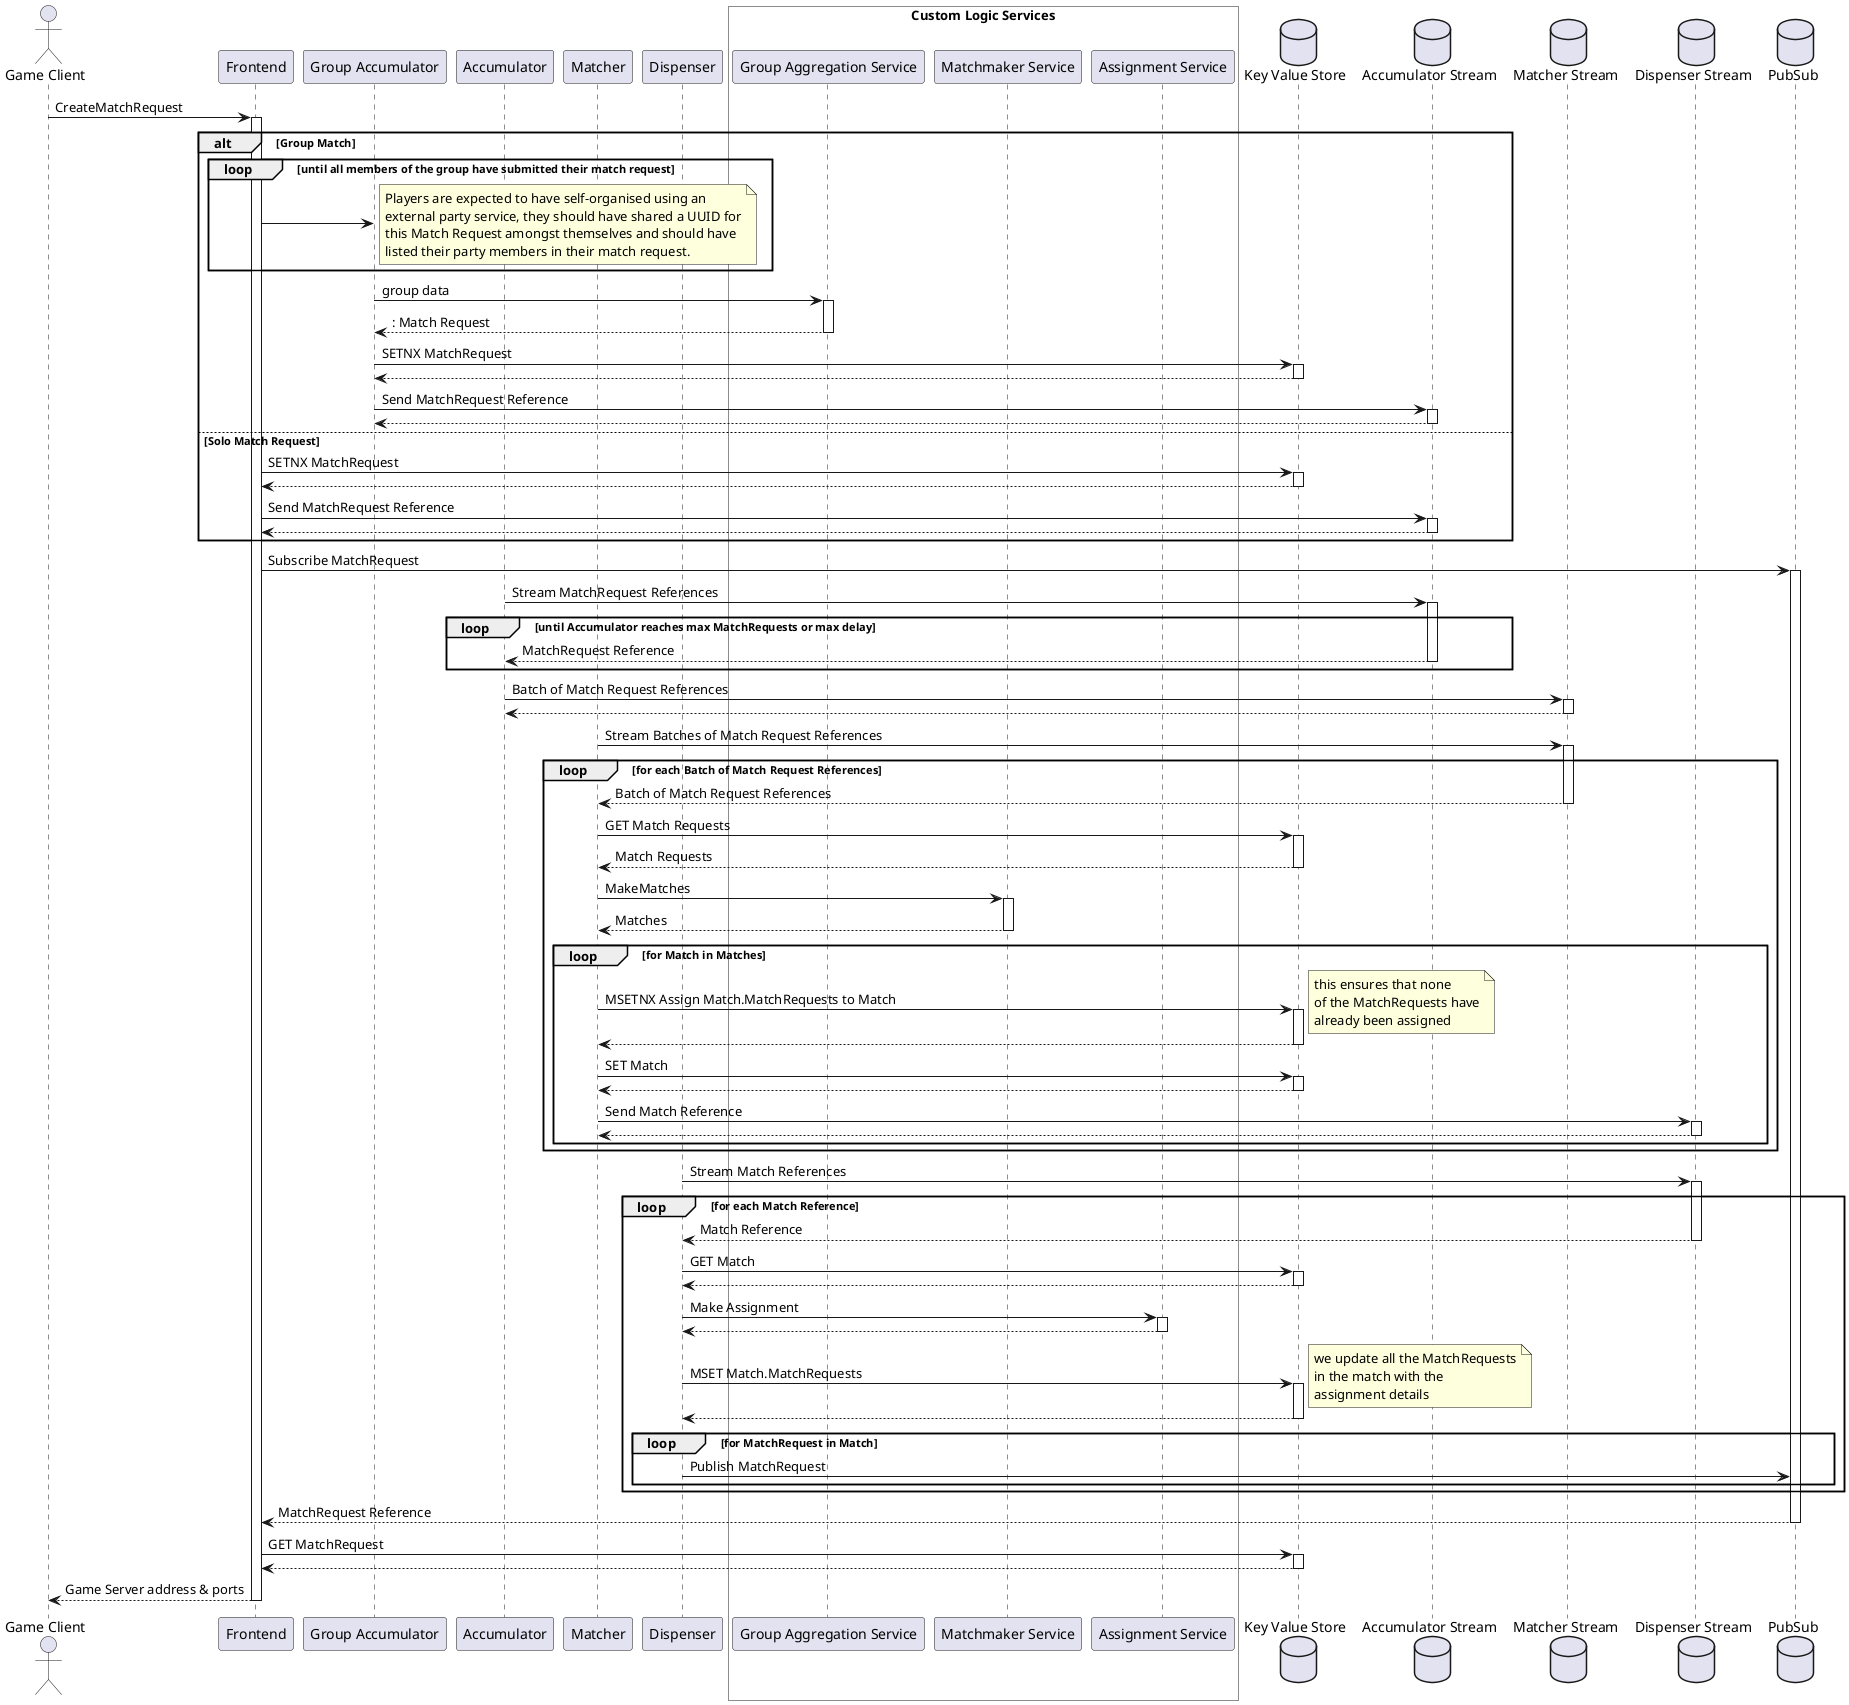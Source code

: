 @startuml
actor "Game Client" as GC
participant "Frontend" as F
participant "Group Accumulator" as G
participant "Accumulator" as A
participant "Matcher" as M
participant "Dispenser" as D

box "Custom Logic Services" #White
    participant "Group Aggregation Service" as GAS
    participant "Matchmaker Service" as MS
    participant "Assignment Service" as AS
end box

database "Key Value Store" as KV
database "Accumulator Stream" as STA
database "Matcher Stream" as STM
database "Dispenser Stream" as STD
database "PubSub" as PS


GC -> F: CreateMatchRequest
activate F
alt Group Match
    loop until all members of the group have submitted their match request
        F -> G
        note right
            Players are expected to have self-organised using an
            external party service, they should have shared a UUID for
            this Match Request amongst themselves and should have
            listed their party members in their match request.
        end note
    end
    G -> GAS: group data
    activate GAS
    return: Match Request

    G -> KV: SETNX MatchRequest
    activate KV
    return
    G -> STA: Send MatchRequest Reference
    activate STA
    return
else Solo Match Request

    F -> KV: SETNX MatchRequest
    activate KV
    return
    F -> STA: Send MatchRequest Reference
    activate STA
    return
end

activate F
    F -> PS: Subscribe MatchRequest
    activate PS

        A -> STA: Stream MatchRequest References
        activate STA
        loop until Accumulator reaches max MatchRequests or max delay
        return MatchRequest Reference
        end

        A -> STM: Batch of Match Request References
        activate STM
        return

        M -> STM: Stream Batches of Match Request References
        loop for each Batch of Match Request References
            activate STM
            return Batch of Match Request References
            M -> KV: GET Match Requests
            activate KV
            return Match Requests

            M -> MS: MakeMatches
            activate MS
            return Matches

            loop for Match in Matches
                M -> KV: MSETNX Assign Match.MatchRequests to Match
                note right
                    this ensures that none
                    of the MatchRequests have
                    already been assigned
                end note
                activate KV
                return

                M -> KV: SET Match
                activate KV
                return

                M -> STD: Send Match Reference
                activate STD
                return
            end
        end

        D -> STD: Stream Match References
        activate STD
            loop for each Match Reference
                return Match Reference

                D -> KV: GET Match
                activate KV
                return

                D -> AS: Make Assignment
                activate AS
                return

                D -> KV: MSET Match.MatchRequests
                note right
                    we update all the MatchRequests
                    in the match with the
                    assignment details
                end note
                activate KV
                return

                loop for MatchRequest in Match
                    D -> PS: Publish MatchRequest
                end
            end

        return MatchRequest Reference
    F -> KV: GET MatchRequest
    activate KV
    return
return Game Server address & ports
@enduml

